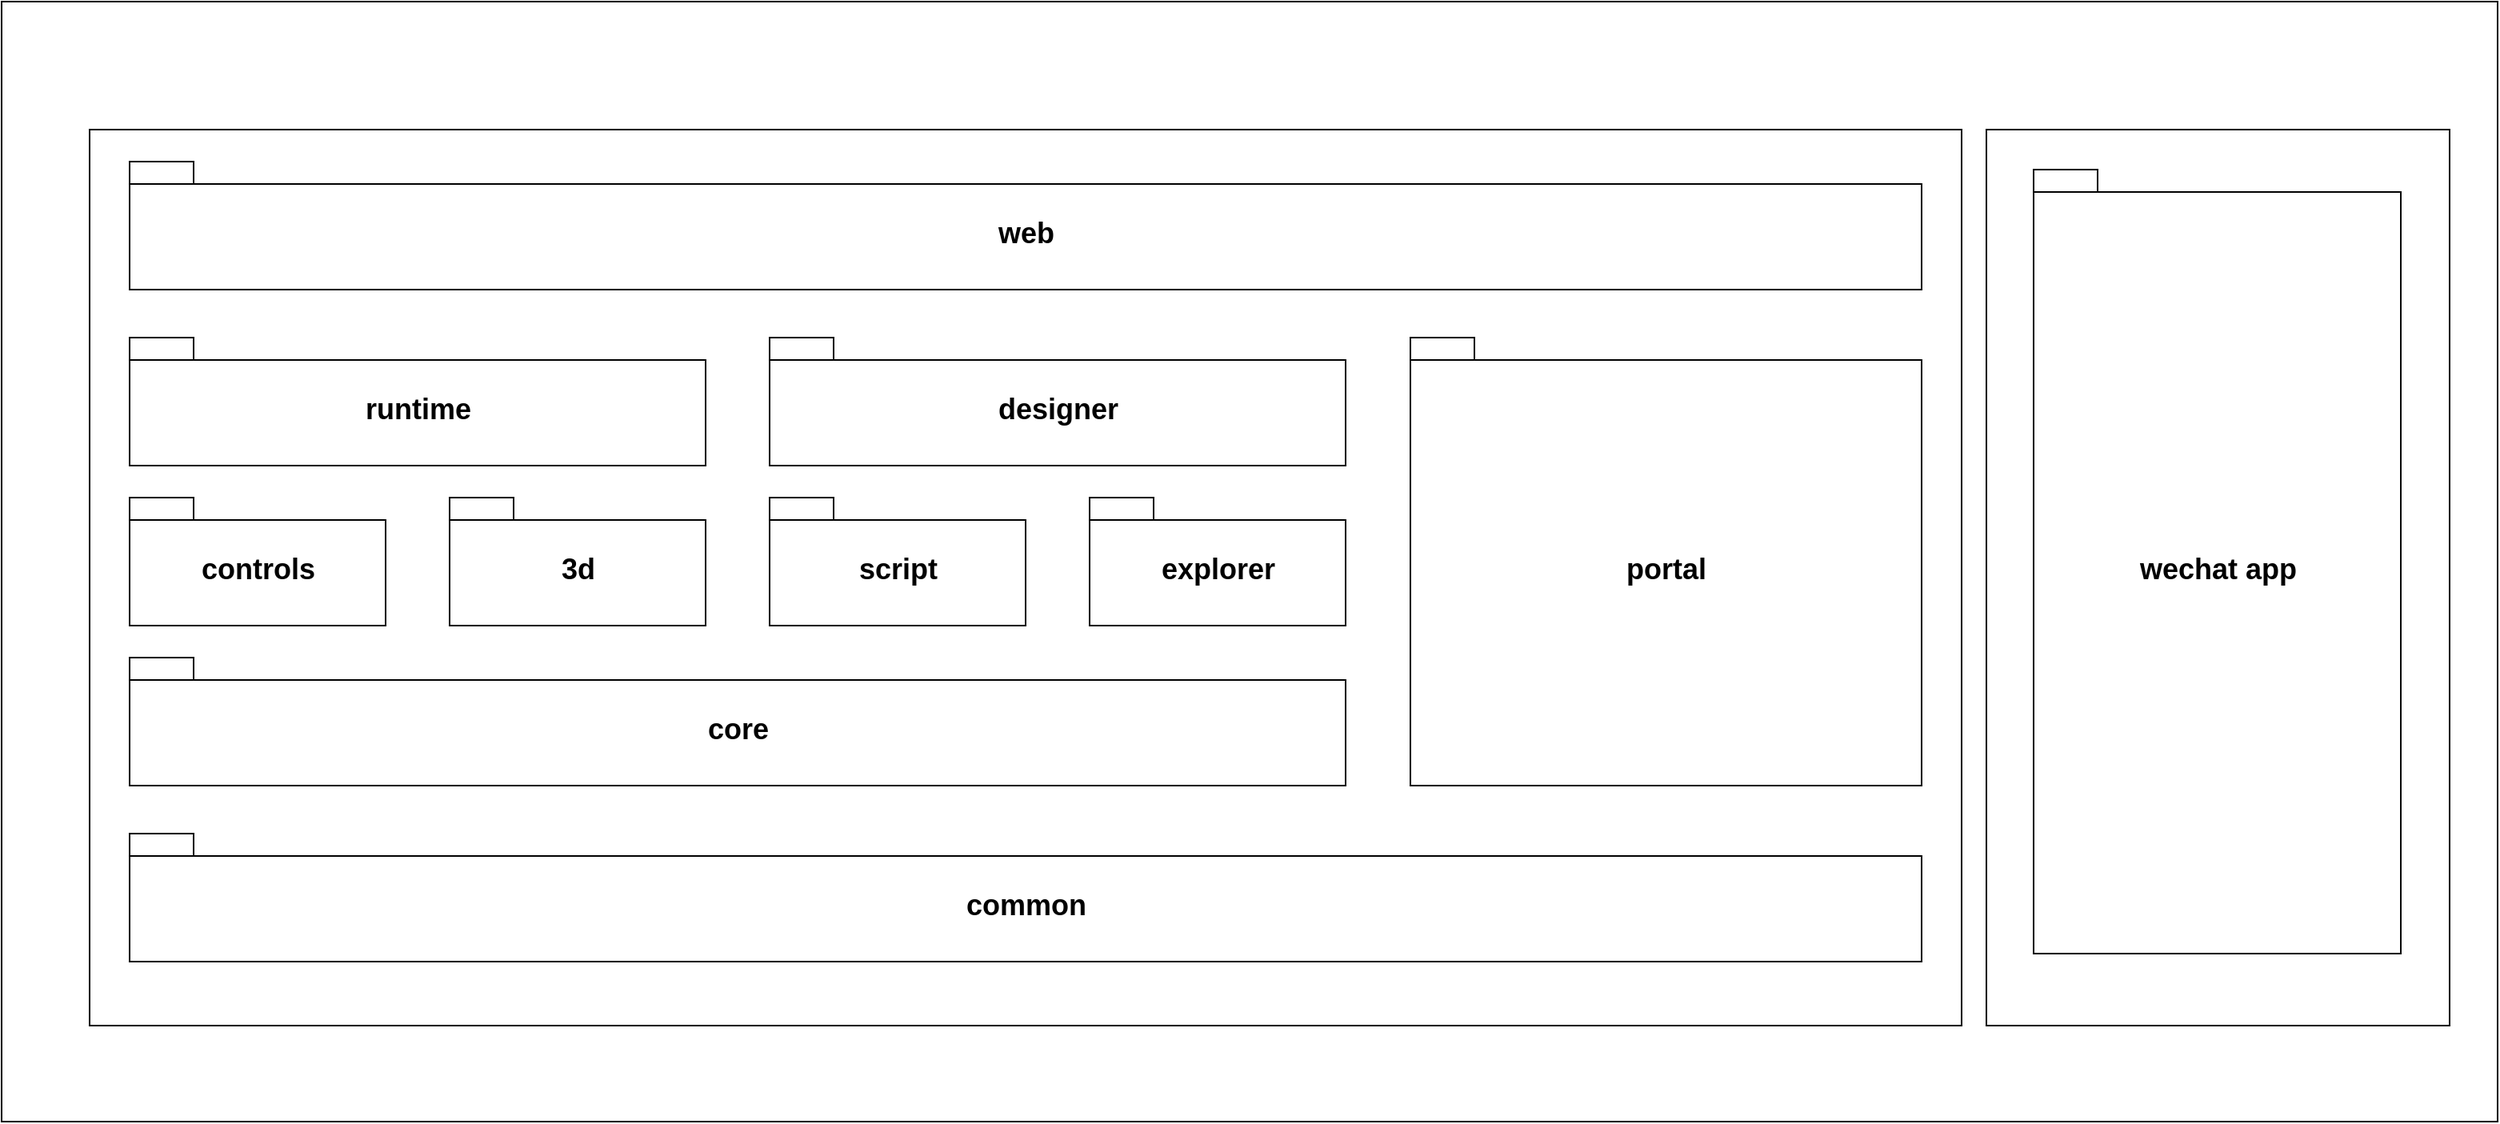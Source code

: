 <mxfile version="20.4.0" type="github">
  <diagram id="oZfxGokSAqi3smnZEbAq" name="第 1 页">
    <mxGraphModel dx="1662" dy="1923" grid="1" gridSize="10" guides="1" tooltips="1" connect="1" arrows="1" fold="1" page="1" pageScale="1" pageWidth="827" pageHeight="1169" math="0" shadow="0">
      <root>
        <mxCell id="0" />
        <mxCell id="1" parent="0" />
        <mxCell id="uQMAbHc09Gv5jh_O79Ju-16" value="" style="rounded=0;whiteSpace=wrap;html=1;fontSize=18;" vertex="1" parent="1">
          <mxGeometry y="-90" width="1560" height="700" as="geometry" />
        </mxCell>
        <mxCell id="uQMAbHc09Gv5jh_O79Ju-18" value="" style="rounded=0;whiteSpace=wrap;html=1;fontSize=18;" vertex="1" parent="1">
          <mxGeometry x="1240.5" y="-10" width="289.5" height="560" as="geometry" />
        </mxCell>
        <mxCell id="uQMAbHc09Gv5jh_O79Ju-17" value="" style="rounded=0;whiteSpace=wrap;html=1;fontSize=18;" vertex="1" parent="1">
          <mxGeometry x="55" y="-10" width="1170" height="560" as="geometry" />
        </mxCell>
        <mxCell id="uQMAbHc09Gv5jh_O79Ju-2" value="&lt;font style=&quot;font-size: 18px;&quot;&gt;common&lt;/font&gt;" style="shape=folder;fontStyle=1;spacingTop=10;tabWidth=40;tabHeight=14;tabPosition=left;html=1;" vertex="1" parent="1">
          <mxGeometry x="80" y="430" width="1120" height="80" as="geometry" />
        </mxCell>
        <mxCell id="uQMAbHc09Gv5jh_O79Ju-4" value="&lt;font style=&quot;font-size: 18px;&quot;&gt;core&lt;br&gt;&lt;/font&gt;" style="shape=folder;fontStyle=1;spacingTop=10;tabWidth=40;tabHeight=14;tabPosition=left;html=1;" vertex="1" parent="1">
          <mxGeometry x="80" y="320" width="760" height="80" as="geometry" />
        </mxCell>
        <mxCell id="uQMAbHc09Gv5jh_O79Ju-6" value="&lt;font style=&quot;font-size: 18px;&quot;&gt;3d&lt;br&gt;&lt;/font&gt;" style="shape=folder;fontStyle=1;spacingTop=10;tabWidth=40;tabHeight=14;tabPosition=left;html=1;" vertex="1" parent="1">
          <mxGeometry x="280" y="220" width="160" height="80" as="geometry" />
        </mxCell>
        <mxCell id="uQMAbHc09Gv5jh_O79Ju-7" value="&lt;font style=&quot;font-size: 18px;&quot;&gt;controls&lt;br&gt;&lt;/font&gt;" style="shape=folder;fontStyle=1;spacingTop=10;tabWidth=40;tabHeight=14;tabPosition=left;html=1;" vertex="1" parent="1">
          <mxGeometry x="80" y="220" width="160" height="80" as="geometry" />
        </mxCell>
        <mxCell id="uQMAbHc09Gv5jh_O79Ju-8" value="&lt;font style=&quot;font-size: 18px;&quot;&gt;script&lt;br&gt;&lt;/font&gt;" style="shape=folder;fontStyle=1;spacingTop=10;tabWidth=40;tabHeight=14;tabPosition=left;html=1;" vertex="1" parent="1">
          <mxGeometry x="480" y="220" width="160" height="80" as="geometry" />
        </mxCell>
        <mxCell id="uQMAbHc09Gv5jh_O79Ju-9" value="&lt;font style=&quot;font-size: 18px;&quot;&gt;explorer&lt;br&gt;&lt;/font&gt;" style="shape=folder;fontStyle=1;spacingTop=10;tabWidth=40;tabHeight=14;tabPosition=left;html=1;" vertex="1" parent="1">
          <mxGeometry x="680" y="220" width="160" height="80" as="geometry" />
        </mxCell>
        <mxCell id="uQMAbHc09Gv5jh_O79Ju-10" value="&lt;font style=&quot;font-size: 18px;&quot;&gt;runtime&lt;br&gt;&lt;/font&gt;" style="shape=folder;fontStyle=1;spacingTop=10;tabWidth=40;tabHeight=14;tabPosition=left;html=1;" vertex="1" parent="1">
          <mxGeometry x="80" y="120" width="360" height="80" as="geometry" />
        </mxCell>
        <mxCell id="uQMAbHc09Gv5jh_O79Ju-11" value="&lt;font style=&quot;font-size: 18px;&quot;&gt;designer&lt;br&gt;&lt;/font&gt;" style="shape=folder;fontStyle=1;spacingTop=10;tabWidth=40;tabHeight=14;tabPosition=left;html=1;" vertex="1" parent="1">
          <mxGeometry x="480" y="120" width="360" height="80" as="geometry" />
        </mxCell>
        <mxCell id="uQMAbHc09Gv5jh_O79Ju-12" value="&lt;font style=&quot;font-size: 18px;&quot;&gt;portal&lt;br&gt;&lt;/font&gt;" style="shape=folder;fontStyle=1;spacingTop=10;tabWidth=40;tabHeight=14;tabPosition=left;html=1;" vertex="1" parent="1">
          <mxGeometry x="880.5" y="120" width="319.5" height="280" as="geometry" />
        </mxCell>
        <mxCell id="uQMAbHc09Gv5jh_O79Ju-14" value="&lt;font style=&quot;font-size: 18px;&quot;&gt;web&lt;/font&gt;" style="shape=folder;fontStyle=1;spacingTop=10;tabWidth=40;tabHeight=14;tabPosition=left;html=1;" vertex="1" parent="1">
          <mxGeometry x="80" y="10" width="1120" height="80" as="geometry" />
        </mxCell>
        <mxCell id="uQMAbHc09Gv5jh_O79Ju-15" value="&lt;font style=&quot;font-size: 18px;&quot;&gt;wechat app&lt;br&gt;&lt;/font&gt;" style="shape=folder;fontStyle=1;spacingTop=10;tabWidth=40;tabHeight=14;tabPosition=left;html=1;" vertex="1" parent="1">
          <mxGeometry x="1270" y="15" width="229.5" height="490" as="geometry" />
        </mxCell>
      </root>
    </mxGraphModel>
  </diagram>
</mxfile>
